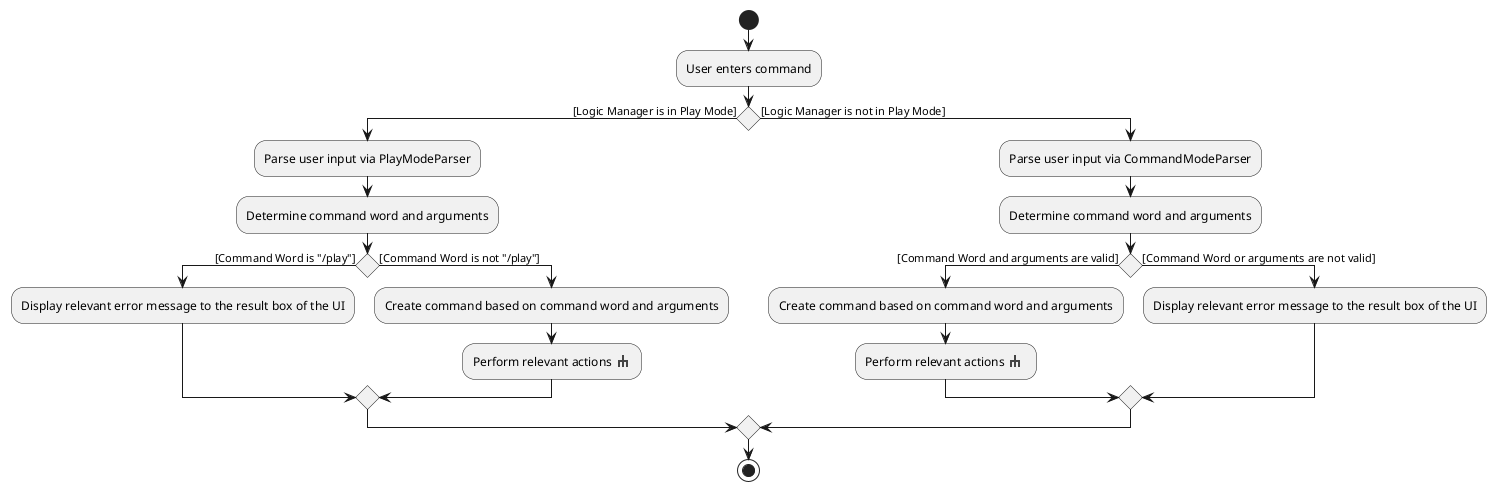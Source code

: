 @startuml
sprite $rake [16x16/8] {
0000000000000000
0000000jj0000000
0000000jj0000000
0005555jj5555000
000jjeejjeejj000
000jj00jj00jj000
000jj00jj00jj000
0000000000000000
}
start
:User enters command;
if() then ([Logic Manager is in Play Mode])
:Parse user input via PlayModeParser;
:Determine command word and arguments;
if () then ([Command Word is "/play"])
:Display relevant error message to the result box of the UI;
else ([Command Word is not "/play"])
:Create command based on command word and arguments;
:Perform relevant actions <$rake>;
endif

else([Logic Manager is not in Play Mode])
:Parse user input via CommandModeParser;
:Determine command word and arguments;
if() then ([Command Word and arguments are valid])
:Create command based on command word and arguments;
:Perform relevant actions <$rake> ;
else ([Command Word or arguments are not valid])
:Display relevant error message to the result box of the UI;

endif
endif

stop

@enduml
